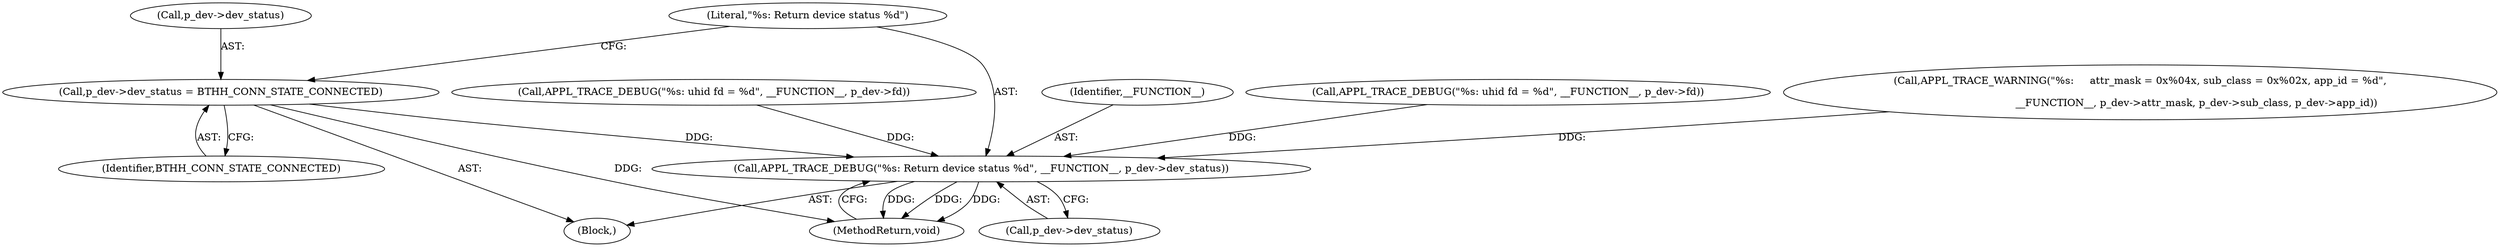 digraph "0_Android_472271b153c5dc53c28beac55480a8d8434b2d5c_7@pointer" {
"1000377" [label="(Call,p_dev->dev_status = BTHH_CONN_STATE_CONNECTED)"];
"1000382" [label="(Call,APPL_TRACE_DEBUG(\"%s: Return device status %d\", __FUNCTION__, p_dev->dev_status))"];
"1000383" [label="(Literal,\"%s: Return device status %d\")"];
"1000377" [label="(Call,p_dev->dev_status = BTHH_CONN_STATE_CONNECTED)"];
"1000385" [label="(Call,p_dev->dev_status)"];
"1000381" [label="(Identifier,BTHH_CONN_STATE_CONNECTED)"];
"1000378" [label="(Call,p_dev->dev_status)"];
"1000382" [label="(Call,APPL_TRACE_DEBUG(\"%s: Return device status %d\", __FUNCTION__, p_dev->dev_status))"];
"1000384" [label="(Identifier,__FUNCTION__)"];
"1000239" [label="(Call,APPL_TRACE_DEBUG(\"%s: uhid fd = %d\", __FUNCTION__, p_dev->fd))"];
"1000105" [label="(Block,)"];
"1000196" [label="(Call,APPL_TRACE_WARNING(\"%s:     attr_mask = 0x%04x, sub_class = 0x%02x, app_id = %d\",\n\n                                   __FUNCTION__, p_dev->attr_mask, p_dev->sub_class, p_dev->app_id))"];
"1000388" [label="(MethodReturn,void)"];
"1000349" [label="(Call,APPL_TRACE_DEBUG(\"%s: uhid fd = %d\", __FUNCTION__, p_dev->fd))"];
"1000377" -> "1000105"  [label="AST: "];
"1000377" -> "1000381"  [label="CFG: "];
"1000378" -> "1000377"  [label="AST: "];
"1000381" -> "1000377"  [label="AST: "];
"1000383" -> "1000377"  [label="CFG: "];
"1000377" -> "1000388"  [label="DDG: "];
"1000377" -> "1000382"  [label="DDG: "];
"1000382" -> "1000105"  [label="AST: "];
"1000382" -> "1000385"  [label="CFG: "];
"1000383" -> "1000382"  [label="AST: "];
"1000384" -> "1000382"  [label="AST: "];
"1000385" -> "1000382"  [label="AST: "];
"1000388" -> "1000382"  [label="CFG: "];
"1000382" -> "1000388"  [label="DDG: "];
"1000382" -> "1000388"  [label="DDG: "];
"1000382" -> "1000388"  [label="DDG: "];
"1000349" -> "1000382"  [label="DDG: "];
"1000239" -> "1000382"  [label="DDG: "];
"1000196" -> "1000382"  [label="DDG: "];
}
